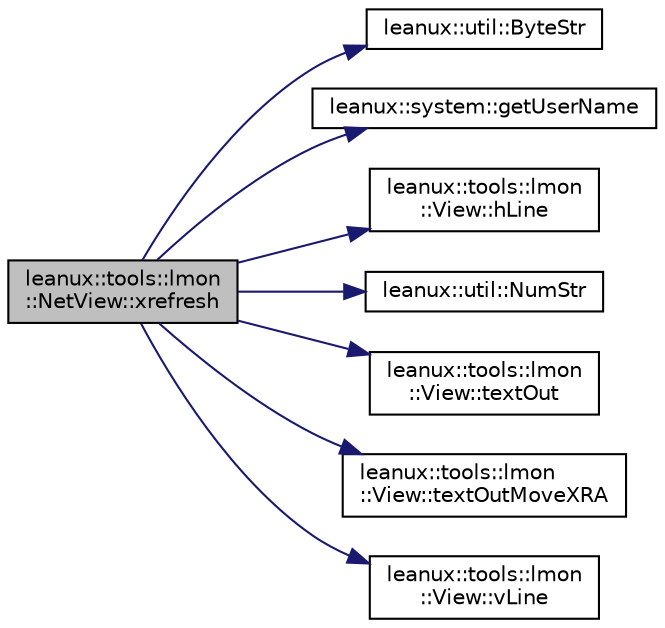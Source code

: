 digraph "leanux::tools::lmon::NetView::xrefresh"
{
 // LATEX_PDF_SIZE
  bgcolor="transparent";
  edge [fontname="Helvetica",fontsize="10",labelfontname="Helvetica",labelfontsize="10"];
  node [fontname="Helvetica",fontsize="10",shape=record];
  rankdir="LR";
  Node1 [label="leanux::tools::lmon\l::NetView::xrefresh",height=0.2,width=0.4,color="black", fillcolor="grey75", style="filled", fontcolor="black",tooltip="Refresh/redraw the ProcessView."];
  Node1 -> Node2 [color="midnightblue",fontsize="10",style="solid",fontname="Helvetica"];
  Node2 [label="leanux::util::ByteStr",height=0.2,width=0.4,color="black",URL="$namespaceleanux_1_1util.html#a979843e3d99f053101f902ec38985833",tooltip="convert a byte value to pretty print string."];
  Node1 -> Node3 [color="midnightblue",fontsize="10",style="solid",fontname="Helvetica"];
  Node3 [label="leanux::system::getUserName",height=0.2,width=0.4,color="black",URL="$namespaceleanux_1_1system.html#a15a1517cb994968027d406402a588157",tooltip="Get username from a uid."];
  Node1 -> Node4 [color="midnightblue",fontsize="10",style="solid",fontname="Helvetica"];
  Node4 [label="leanux::tools::lmon\l::View::hLine",height=0.2,width=0.4,color="black",URL="$classleanux_1_1tools_1_1lmon_1_1View.html#ad4bf2613d86d8fd5d95fc2b09103a9dc",tooltip="Draw a horizontal line."];
  Node1 -> Node5 [color="midnightblue",fontsize="10",style="solid",fontname="Helvetica"];
  Node5 [label="leanux::util::NumStr",height=0.2,width=0.4,color="black",URL="$namespaceleanux_1_1util.html#a0c9555d36d9264d1f0cd246c8ba6da28",tooltip="Convert a double (real number) to a pretty print string."];
  Node1 -> Node6 [color="midnightblue",fontsize="10",style="solid",fontname="Helvetica"];
  Node6 [label="leanux::tools::lmon\l::View::textOut",height=0.2,width=0.4,color="black",URL="$classleanux_1_1tools_1_1lmon_1_1View.html#a2f37f251e8f17c1e11536b368fd66ec8",tooltip="Write text at x,y with display attrs."];
  Node1 -> Node7 [color="midnightblue",fontsize="10",style="solid",fontname="Helvetica"];
  Node7 [label="leanux::tools::lmon\l::View::textOutMoveXRA",height=0.2,width=0.4,color="black",URL="$classleanux_1_1tools_1_1lmon_1_1View.html#ad1a03b681b72a1c8918838816c4080ca",tooltip="Draw text right-adjusted and progress x with w+1."];
  Node1 -> Node8 [color="midnightblue",fontsize="10",style="solid",fontname="Helvetica"];
  Node8 [label="leanux::tools::lmon\l::View::vLine",height=0.2,width=0.4,color="black",URL="$classleanux_1_1tools_1_1lmon_1_1View.html#a625d1c34066c820a2d6711fb0563b426",tooltip="Draw a vertical line."];
}
